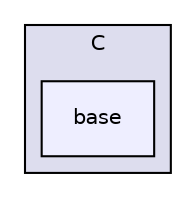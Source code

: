 digraph "include/Inventor/C/base" {
  compound=true
  node [ fontsize="10", fontname="Helvetica"];
  edge [ labelfontsize="10", labelfontname="Helvetica"];
  subgraph clusterdir_c926cf464acaebc2091d00c8a935648f {
    graph [ bgcolor="#ddddee", pencolor="black", label="C" fontname="Helvetica", fontsize="10", URL="dir_c926cf464acaebc2091d00c8a935648f.html"]
  dir_7a50db6ab5259f91fa54d5ee03ce5859 [shape=box, label="base", style="filled", fillcolor="#eeeeff", pencolor="black", URL="dir_7a50db6ab5259f91fa54d5ee03ce5859.html"];
  }
}
